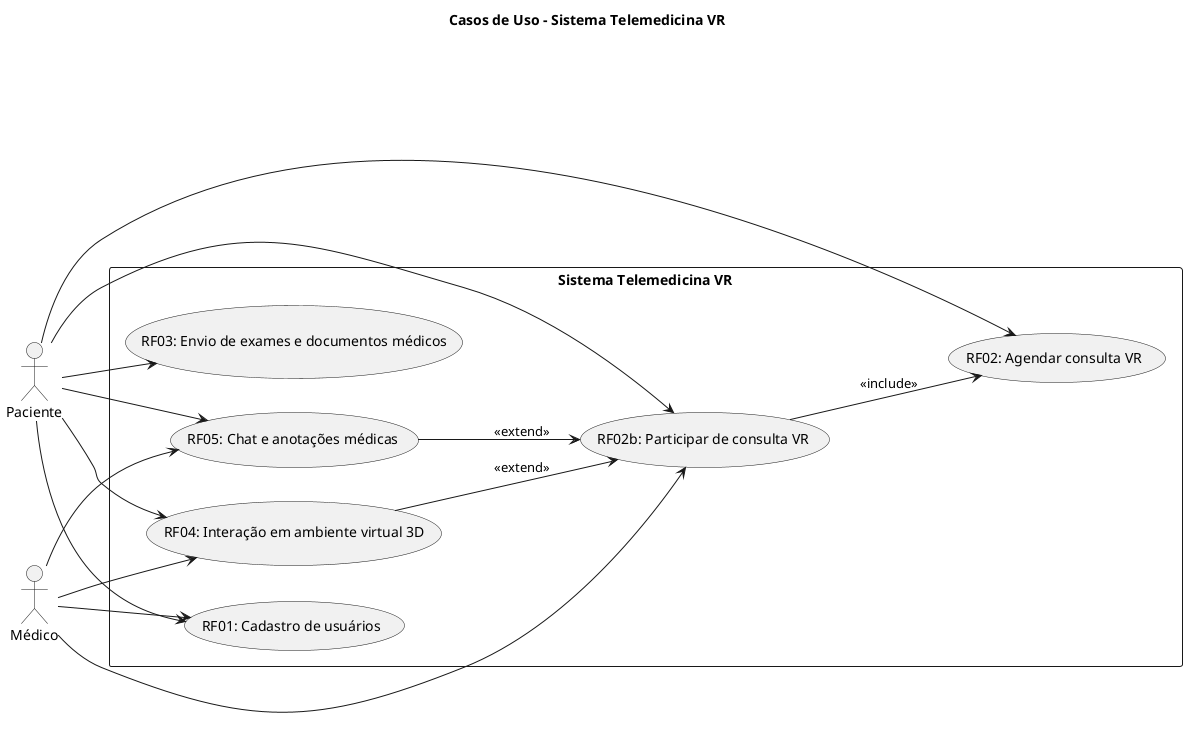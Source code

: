 @startuml UseCaseDiagram
title Casos de Uso – Sistema Telemedicina VR
left to right direction

actor Paciente
actor Médico

rectangle "Sistema Telemedicina VR" {
  (RF01: Cadastro de usuários)               as UC1
  (RF02: Agendar consulta VR)                as UC2
  (RF02b: Participar de consulta VR)         as UC2b
  (RF03: Envio de exames e documentos médicos) as UC3
  (RF04: Interação em ambiente virtual 3D)   as UC4
  (RF05: Chat e anotações médicas)            as UC5
}

Paciente --> UC1
Médico   --> UC1

Paciente --> UC2

UC2b --> UC2 : <<include>>
Paciente --> UC2b
Médico   --> UC2b

UC4 -down-> UC2b : <<extend>>
UC5 -down-> UC2b : <<extend>>

Paciente --> UC3

Paciente --> UC4
Médico   --> UC4

Paciente --> UC5
Médico   --> UC5
@enduml
